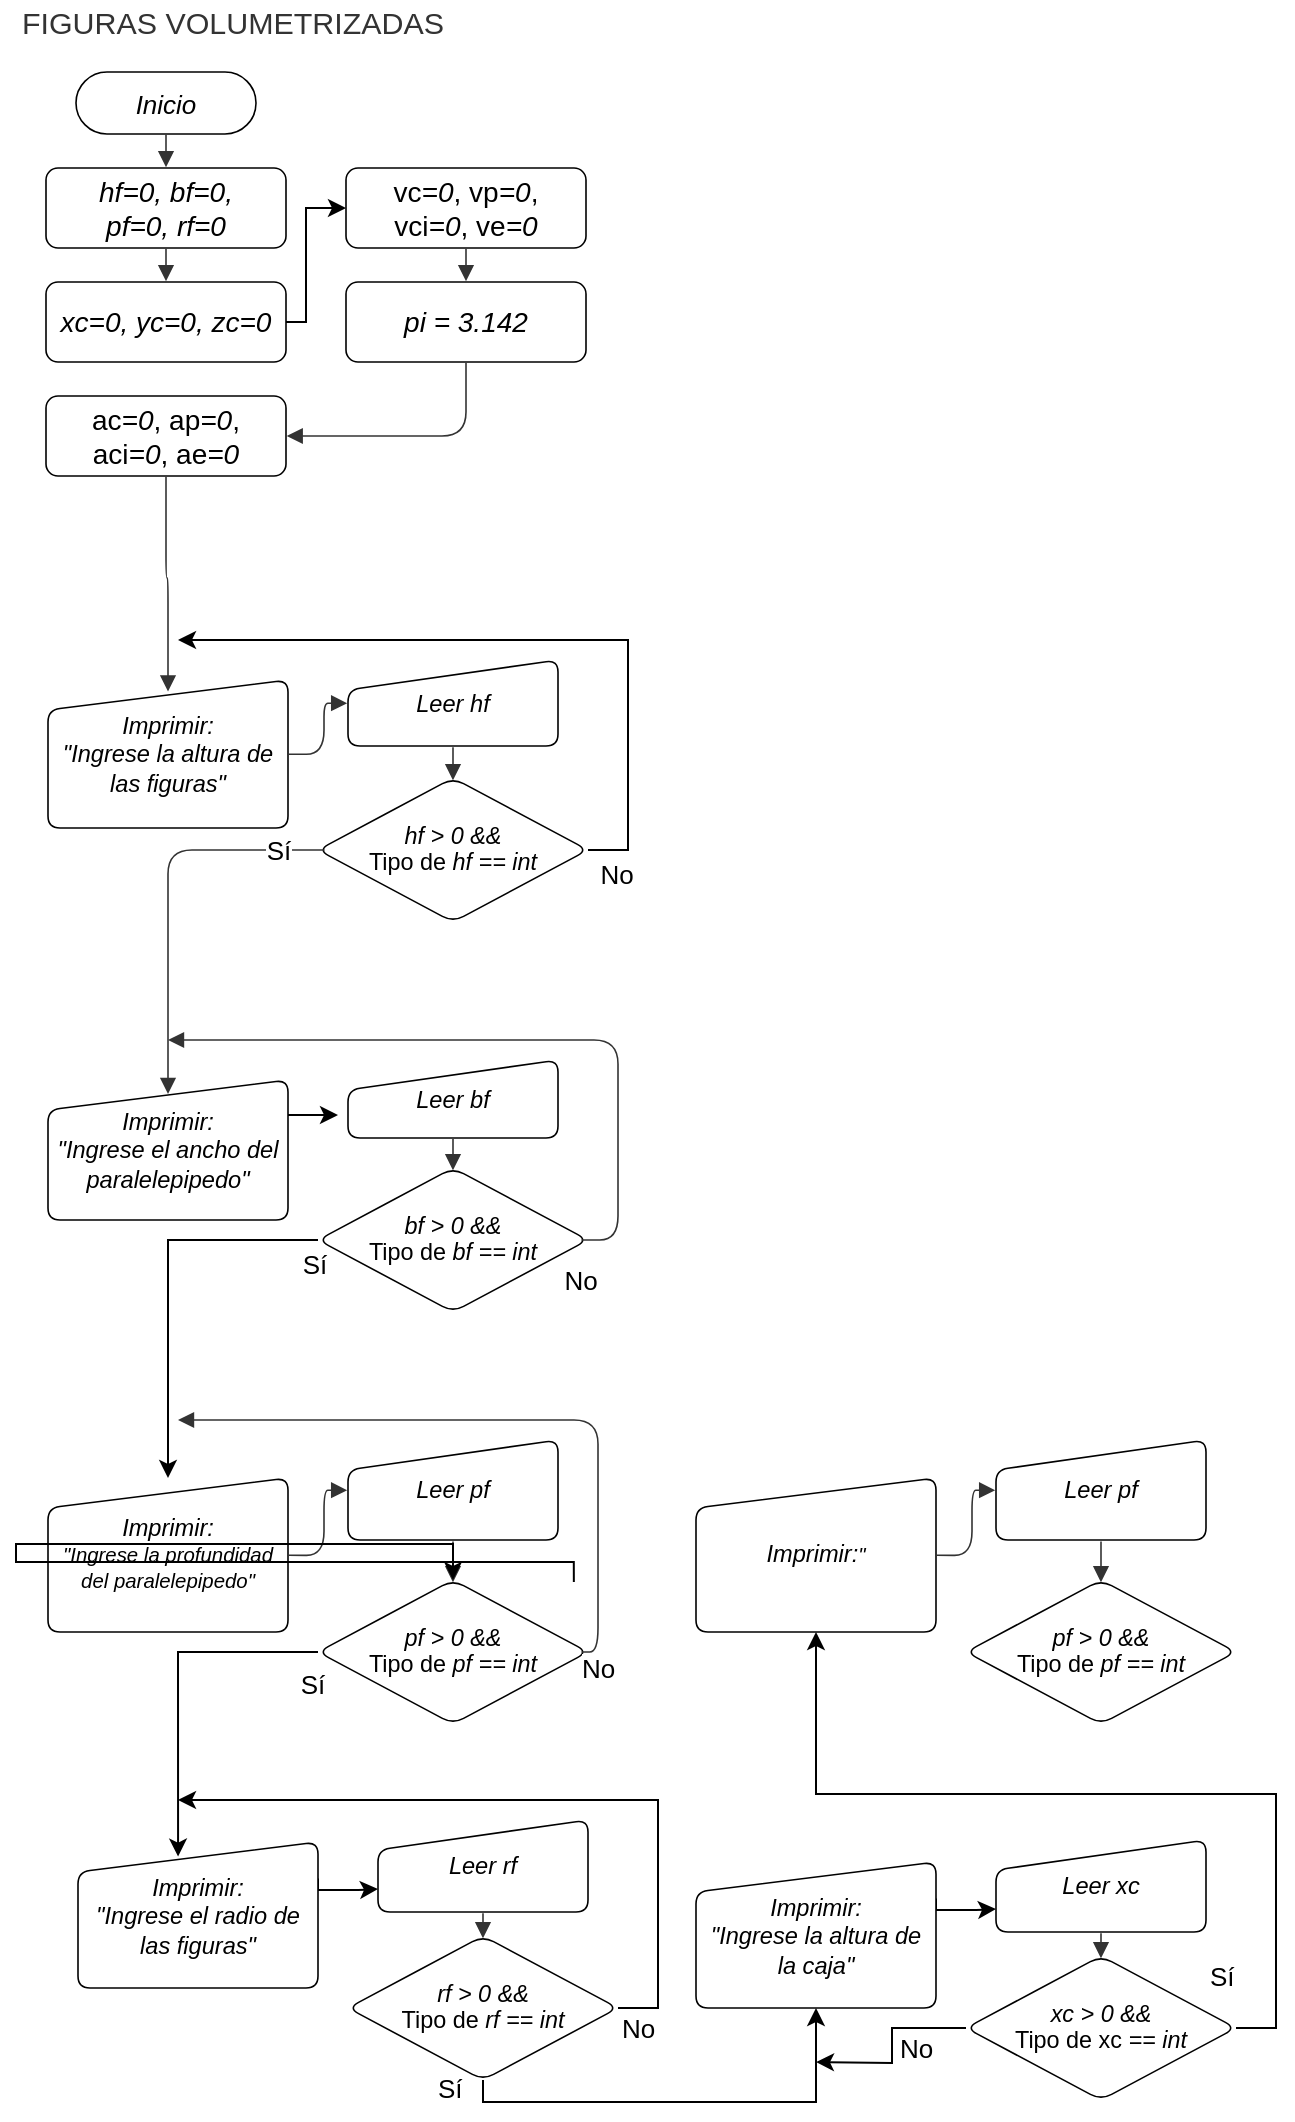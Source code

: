 <mxfile version="21.0.2" type="github">
  <diagram name="Página-1" id="HoTL9VZIWZyTFq0Y9RvH">
    <mxGraphModel dx="1120" dy="452" grid="1" gridSize="10" guides="1" tooltips="1" connect="1" arrows="1" fold="1" page="1" pageScale="1" pageWidth="827" pageHeight="1169" math="0" shadow="0">
      <root>
        <mxCell id="0" />
        <mxCell id="1" parent="0" />
        <mxCell id="jhfpAz80m3R7YGJg7v75-22" value="Inicio" style="html=1;overflow=block;blockSpacing=1;whiteSpace=wrap;rounded=1;arcSize=50;fontSize=13;fontColor=default;fontStyle=2;spacing=3.8;strokeOpacity=100;fillOpacity=100;fillColor=#ffffff;strokeWidth=0.8;lucidId=-.MDxyrSrIoQ;" vertex="1" parent="1">
          <mxGeometry x="30" y="45" width="90" height="31" as="geometry" />
        </mxCell>
        <mxCell id="jhfpAz80m3R7YGJg7v75-23" value="Imprimir: &#xa;&quot;Ingrese la altura de las figuras&quot;" style="html=1;overflow=block;blockSpacing=1;whiteSpace=wrap;shape=manualInput;size=15;fontSize=11.8;fontColor=default;fontStyle=2;spacing=3.8;strokeOpacity=100;fillOpacity=100;rounded=1;absoluteArcSize=1;arcSize=12;fillColor=#ffffff;strokeWidth=0.8;lucidId=028YqD6ngW_Q;" vertex="1" parent="1">
          <mxGeometry x="16" y="349" width="120" height="74" as="geometry" />
        </mxCell>
        <mxCell id="jhfpAz80m3R7YGJg7v75-28" value="&lt;font style=&quot;font-size: 14px;&quot;&gt;hf=0, bf=0,&lt;br&gt;pf=0, rf=0&lt;/font&gt;" style="html=1;overflow=block;blockSpacing=1;whiteSpace=wrap;fontSize=13;fontColor=default;fontStyle=2;spacing=3.8;strokeOpacity=100;fillOpacity=100;rounded=1;absoluteArcSize=1;arcSize=12;fillColor=#ffffff;strokeWidth=0.8;lucidId=eZoCglRFuKSX;" vertex="1" parent="1">
          <mxGeometry x="15" y="93" width="120" height="40" as="geometry" />
        </mxCell>
        <mxCell id="jhfpAz80m3R7YGJg7v75-82" style="edgeStyle=orthogonalEdgeStyle;rounded=0;orthogonalLoop=1;jettySize=auto;html=1;exitX=1;exitY=0.5;exitDx=0;exitDy=0;entryX=0;entryY=0.5;entryDx=0;entryDy=0;" edge="1" parent="1" source="jhfpAz80m3R7YGJg7v75-29" target="jhfpAz80m3R7YGJg7v75-32">
          <mxGeometry relative="1" as="geometry">
            <Array as="points">
              <mxPoint x="145" y="170" />
              <mxPoint x="145" y="113" />
            </Array>
          </mxGeometry>
        </mxCell>
        <mxCell id="jhfpAz80m3R7YGJg7v75-29" value="&lt;font style=&quot;font-size: 14px;&quot;&gt;xc=0, yc=0, zc=0&lt;/font&gt;" style="html=1;overflow=block;blockSpacing=1;whiteSpace=wrap;fontSize=13;fontColor=default;fontStyle=2;spacing=3.8;strokeOpacity=100;fillOpacity=100;rounded=1;absoluteArcSize=1;arcSize=12;fillColor=#ffffff;strokeWidth=0.8;lucidId=m4oCJldLLSVS;" vertex="1" parent="1">
          <mxGeometry x="15" y="150" width="120" height="40" as="geometry" />
        </mxCell>
        <mxCell id="jhfpAz80m3R7YGJg7v75-30" value="" style="html=1;jettySize=18;whiteSpace=wrap;fontSize=13;strokeColor=#333333;strokeOpacity=100;strokeWidth=0.8;rounded=1;arcSize=24;edgeStyle=orthogonalEdgeStyle;startArrow=none;endArrow=block;endFill=1;exitX=0.5;exitY=1.009;exitPerimeter=0;entryX=0.5;entryY=-0.009;entryPerimeter=0;lucidId=L4oC1UJfHMT1;" edge="1" parent="1" source="jhfpAz80m3R7YGJg7v75-28" target="jhfpAz80m3R7YGJg7v75-29">
          <mxGeometry width="100" height="100" relative="1" as="geometry">
            <Array as="points" />
          </mxGeometry>
        </mxCell>
        <mxCell id="jhfpAz80m3R7YGJg7v75-31" value="" style="html=1;jettySize=18;whiteSpace=wrap;fontSize=13;strokeColor=#333333;strokeOpacity=100;strokeWidth=0.8;rounded=1;arcSize=24;edgeStyle=orthogonalEdgeStyle;startArrow=none;endArrow=block;endFill=1;exitX=0.5;exitY=1.012;exitPerimeter=0;entryX=0.5;entryY=-0.009;entryPerimeter=0;lucidId=54oCcjiJstoz;" edge="1" parent="1" source="jhfpAz80m3R7YGJg7v75-22" target="jhfpAz80m3R7YGJg7v75-28">
          <mxGeometry width="100" height="100" relative="1" as="geometry">
            <Array as="points" />
          </mxGeometry>
        </mxCell>
        <mxCell id="jhfpAz80m3R7YGJg7v75-32" value="&lt;span data-lucid-content=&quot;{&amp;quot;t&amp;quot;:&amp;quot;vc=0, vp=0, vci=0, ve=0&amp;quot;,&amp;quot;m&amp;quot;:[{&amp;quot;s&amp;quot;:0,&amp;quot;n&amp;quot;:&amp;quot;a&amp;quot;,&amp;quot;v&amp;quot;:&amp;quot;center&amp;quot;},{&amp;quot;s&amp;quot;:0,&amp;quot;n&amp;quot;:&amp;quot;c&amp;quot;,&amp;quot;v&amp;quot;:&amp;quot;000000ff&amp;quot;,&amp;quot;e&amp;quot;:2},{&amp;quot;s&amp;quot;:2,&amp;quot;n&amp;quot;:&amp;quot;fc&amp;quot;,&amp;quot;v&amp;quot;:&amp;quot;Oblique&amp;quot;,&amp;quot;e&amp;quot;:4},{&amp;quot;s&amp;quot;:2,&amp;quot;n&amp;quot;:&amp;quot;fid&amp;quot;,&amp;quot;v&amp;quot;:8,&amp;quot;e&amp;quot;:4},{&amp;quot;s&amp;quot;:2,&amp;quot;n&amp;quot;:&amp;quot;i&amp;quot;,&amp;quot;v&amp;quot;:true,&amp;quot;e&amp;quot;:4},{&amp;quot;s&amp;quot;:2,&amp;quot;n&amp;quot;:&amp;quot;c&amp;quot;,&amp;quot;v&amp;quot;:&amp;quot;#000000ff&amp;quot;,&amp;quot;e&amp;quot;:4},{&amp;quot;s&amp;quot;:4,&amp;quot;n&amp;quot;:&amp;quot;c&amp;quot;,&amp;quot;v&amp;quot;:&amp;quot;000000ff&amp;quot;,&amp;quot;e&amp;quot;:8},{&amp;quot;s&amp;quot;:8,&amp;quot;n&amp;quot;:&amp;quot;fc&amp;quot;,&amp;quot;v&amp;quot;:&amp;quot;Oblique&amp;quot;,&amp;quot;e&amp;quot;:10},{&amp;quot;s&amp;quot;:8,&amp;quot;n&amp;quot;:&amp;quot;fid&amp;quot;,&amp;quot;v&amp;quot;:8,&amp;quot;e&amp;quot;:10},{&amp;quot;s&amp;quot;:8,&amp;quot;n&amp;quot;:&amp;quot;i&amp;quot;,&amp;quot;v&amp;quot;:true,&amp;quot;e&amp;quot;:10},{&amp;quot;s&amp;quot;:8,&amp;quot;n&amp;quot;:&amp;quot;c&amp;quot;,&amp;quot;v&amp;quot;:&amp;quot;#000000ff&amp;quot;,&amp;quot;e&amp;quot;:10},{&amp;quot;s&amp;quot;:10,&amp;quot;n&amp;quot;:&amp;quot;c&amp;quot;,&amp;quot;v&amp;quot;:&amp;quot;000000ff&amp;quot;,&amp;quot;e&amp;quot;:15},{&amp;quot;s&amp;quot;:15,&amp;quot;n&amp;quot;:&amp;quot;fc&amp;quot;,&amp;quot;v&amp;quot;:&amp;quot;Oblique&amp;quot;,&amp;quot;e&amp;quot;:17},{&amp;quot;s&amp;quot;:15,&amp;quot;n&amp;quot;:&amp;quot;fid&amp;quot;,&amp;quot;v&amp;quot;:8,&amp;quot;e&amp;quot;:17},{&amp;quot;s&amp;quot;:15,&amp;quot;n&amp;quot;:&amp;quot;i&amp;quot;,&amp;quot;v&amp;quot;:true,&amp;quot;e&amp;quot;:17},{&amp;quot;s&amp;quot;:15,&amp;quot;n&amp;quot;:&amp;quot;c&amp;quot;,&amp;quot;v&amp;quot;:&amp;quot;#000000ff&amp;quot;,&amp;quot;e&amp;quot;:17},{&amp;quot;s&amp;quot;:17,&amp;quot;n&amp;quot;:&amp;quot;c&amp;quot;,&amp;quot;v&amp;quot;:&amp;quot;000000ff&amp;quot;,&amp;quot;e&amp;quot;:21},{&amp;quot;s&amp;quot;:21,&amp;quot;n&amp;quot;:&amp;quot;fc&amp;quot;,&amp;quot;v&amp;quot;:&amp;quot;Oblique&amp;quot;,&amp;quot;e&amp;quot;:23},{&amp;quot;s&amp;quot;:21,&amp;quot;n&amp;quot;:&amp;quot;fid&amp;quot;,&amp;quot;v&amp;quot;:8,&amp;quot;e&amp;quot;:23},{&amp;quot;s&amp;quot;:21,&amp;quot;n&amp;quot;:&amp;quot;i&amp;quot;,&amp;quot;v&amp;quot;:true,&amp;quot;e&amp;quot;:23},{&amp;quot;s&amp;quot;:21,&amp;quot;n&amp;quot;:&amp;quot;c&amp;quot;,&amp;quot;v&amp;quot;:&amp;quot;#000000ff&amp;quot;,&amp;quot;e&amp;quot;:23}]}&quot; data-lucid-type=&quot;application/vnd.lucid.text&quot;&gt;&lt;font style=&quot;font-size: 14px;&quot;&gt;&lt;span style=&quot;color:#000000;&quot;&gt;vc&lt;/span&gt;&lt;span style=&quot;color:#000000;font-style:italic;&quot;&gt;=0&lt;/span&gt;&lt;span style=&quot;color:#000000;&quot;&gt;, vp&lt;/span&gt;&lt;span style=&quot;color:#000000;font-style:italic;&quot;&gt;=0&lt;/span&gt;&lt;span style=&quot;color:#000000;&quot;&gt;, &lt;br&gt;vci&lt;/span&gt;&lt;span style=&quot;color:#000000;font-style:italic;&quot;&gt;=0&lt;/span&gt;&lt;span style=&quot;color:#000000;&quot;&gt;, ve&lt;/span&gt;&lt;span style=&quot;color:#000000;font-style:italic;&quot;&gt;=0&lt;/span&gt;&lt;/font&gt;&lt;/span&gt;" style="html=1;overflow=block;blockSpacing=1;whiteSpace=wrap;fontSize=13;spacing=3.8;strokeOpacity=100;fillOpacity=100;rounded=1;absoluteArcSize=1;arcSize=12;fillColor=#ffffff;strokeWidth=0.8;lucidId=n5oCDP8sfRsz;" vertex="1" parent="1">
          <mxGeometry x="165" y="93" width="120" height="40" as="geometry" />
        </mxCell>
        <mxCell id="jhfpAz80m3R7YGJg7v75-33" value="&lt;font style=&quot;font-size: 14px;&quot;&gt;pi = 3.142&lt;/font&gt;" style="html=1;overflow=block;blockSpacing=1;whiteSpace=wrap;fontSize=13;fontColor=default;fontStyle=2;spacing=3.8;strokeOpacity=100;fillOpacity=100;rounded=1;absoluteArcSize=1;arcSize=12;fillColor=#ffffff;strokeWidth=0.8;lucidId=_5oCcZC9QAJt;" vertex="1" parent="1">
          <mxGeometry x="165" y="150" width="120" height="40" as="geometry" />
        </mxCell>
        <mxCell id="jhfpAz80m3R7YGJg7v75-34" value="&lt;span data-lucid-content=&quot;{&amp;quot;t&amp;quot;:&amp;quot;ac=0, ap=0, aci=0, ae=0&amp;quot;,&amp;quot;m&amp;quot;:[{&amp;quot;s&amp;quot;:0,&amp;quot;n&amp;quot;:&amp;quot;a&amp;quot;,&amp;quot;v&amp;quot;:&amp;quot;center&amp;quot;},{&amp;quot;s&amp;quot;:0,&amp;quot;n&amp;quot;:&amp;quot;c&amp;quot;,&amp;quot;v&amp;quot;:&amp;quot;000000ff&amp;quot;,&amp;quot;e&amp;quot;:2},{&amp;quot;s&amp;quot;:2,&amp;quot;n&amp;quot;:&amp;quot;fc&amp;quot;,&amp;quot;v&amp;quot;:&amp;quot;Oblique&amp;quot;,&amp;quot;e&amp;quot;:4},{&amp;quot;s&amp;quot;:2,&amp;quot;n&amp;quot;:&amp;quot;fid&amp;quot;,&amp;quot;v&amp;quot;:8,&amp;quot;e&amp;quot;:4},{&amp;quot;s&amp;quot;:2,&amp;quot;n&amp;quot;:&amp;quot;i&amp;quot;,&amp;quot;v&amp;quot;:true,&amp;quot;e&amp;quot;:4},{&amp;quot;s&amp;quot;:2,&amp;quot;n&amp;quot;:&amp;quot;c&amp;quot;,&amp;quot;v&amp;quot;:&amp;quot;#000000ff&amp;quot;,&amp;quot;e&amp;quot;:4},{&amp;quot;s&amp;quot;:4,&amp;quot;n&amp;quot;:&amp;quot;c&amp;quot;,&amp;quot;v&amp;quot;:&amp;quot;000000ff&amp;quot;,&amp;quot;e&amp;quot;:8},{&amp;quot;s&amp;quot;:8,&amp;quot;n&amp;quot;:&amp;quot;fc&amp;quot;,&amp;quot;v&amp;quot;:&amp;quot;Oblique&amp;quot;,&amp;quot;e&amp;quot;:10},{&amp;quot;s&amp;quot;:8,&amp;quot;n&amp;quot;:&amp;quot;fid&amp;quot;,&amp;quot;v&amp;quot;:8,&amp;quot;e&amp;quot;:10},{&amp;quot;s&amp;quot;:8,&amp;quot;n&amp;quot;:&amp;quot;i&amp;quot;,&amp;quot;v&amp;quot;:true,&amp;quot;e&amp;quot;:10},{&amp;quot;s&amp;quot;:8,&amp;quot;n&amp;quot;:&amp;quot;c&amp;quot;,&amp;quot;v&amp;quot;:&amp;quot;#000000ff&amp;quot;,&amp;quot;e&amp;quot;:10},{&amp;quot;s&amp;quot;:10,&amp;quot;n&amp;quot;:&amp;quot;c&amp;quot;,&amp;quot;v&amp;quot;:&amp;quot;000000ff&amp;quot;,&amp;quot;e&amp;quot;:15},{&amp;quot;s&amp;quot;:15,&amp;quot;n&amp;quot;:&amp;quot;fc&amp;quot;,&amp;quot;v&amp;quot;:&amp;quot;Oblique&amp;quot;,&amp;quot;e&amp;quot;:17},{&amp;quot;s&amp;quot;:15,&amp;quot;n&amp;quot;:&amp;quot;fid&amp;quot;,&amp;quot;v&amp;quot;:8,&amp;quot;e&amp;quot;:17},{&amp;quot;s&amp;quot;:15,&amp;quot;n&amp;quot;:&amp;quot;i&amp;quot;,&amp;quot;v&amp;quot;:true,&amp;quot;e&amp;quot;:17},{&amp;quot;s&amp;quot;:15,&amp;quot;n&amp;quot;:&amp;quot;c&amp;quot;,&amp;quot;v&amp;quot;:&amp;quot;#000000ff&amp;quot;,&amp;quot;e&amp;quot;:17},{&amp;quot;s&amp;quot;:17,&amp;quot;n&amp;quot;:&amp;quot;c&amp;quot;,&amp;quot;v&amp;quot;:&amp;quot;000000ff&amp;quot;,&amp;quot;e&amp;quot;:21},{&amp;quot;s&amp;quot;:21,&amp;quot;n&amp;quot;:&amp;quot;fc&amp;quot;,&amp;quot;v&amp;quot;:&amp;quot;Oblique&amp;quot;,&amp;quot;e&amp;quot;:23},{&amp;quot;s&amp;quot;:21,&amp;quot;n&amp;quot;:&amp;quot;fid&amp;quot;,&amp;quot;v&amp;quot;:8,&amp;quot;e&amp;quot;:23},{&amp;quot;s&amp;quot;:21,&amp;quot;n&amp;quot;:&amp;quot;i&amp;quot;,&amp;quot;v&amp;quot;:true,&amp;quot;e&amp;quot;:23},{&amp;quot;s&amp;quot;:21,&amp;quot;n&amp;quot;:&amp;quot;c&amp;quot;,&amp;quot;v&amp;quot;:&amp;quot;#000000ff&amp;quot;,&amp;quot;e&amp;quot;:23}]}&quot; data-lucid-type=&quot;application/vnd.lucid.text&quot;&gt;&lt;font style=&quot;font-size: 14px;&quot;&gt;&lt;span style=&quot;color:#000000;&quot;&gt;ac&lt;/span&gt;&lt;span style=&quot;color:#000000;font-style:italic;&quot;&gt;=0&lt;/span&gt;&lt;span style=&quot;color:#000000;&quot;&gt;, ap&lt;/span&gt;&lt;span style=&quot;color:#000000;font-style:italic;&quot;&gt;=0&lt;/span&gt;&lt;span style=&quot;color:#000000;&quot;&gt;,&lt;br&gt;aci&lt;/span&gt;&lt;span style=&quot;color:#000000;font-style:italic;&quot;&gt;=0&lt;/span&gt;&lt;span style=&quot;color:#000000;&quot;&gt;, ae&lt;/span&gt;&lt;span style=&quot;color:#000000;font-style:italic;&quot;&gt;=0&lt;/span&gt;&lt;/font&gt;&lt;/span&gt;" style="html=1;overflow=block;blockSpacing=1;whiteSpace=wrap;fontSize=13;spacing=3.8;strokeOpacity=100;fillOpacity=100;rounded=1;absoluteArcSize=1;arcSize=12;fillColor=#ffffff;strokeWidth=0.8;lucidId=_5oCgmOM1.x4;" vertex="1" parent="1">
          <mxGeometry x="15" y="207" width="120" height="40" as="geometry" />
        </mxCell>
        <mxCell id="jhfpAz80m3R7YGJg7v75-36" value="" style="html=1;jettySize=18;whiteSpace=wrap;fontSize=13;strokeColor=#333333;strokeOpacity=100;strokeWidth=0.8;rounded=1;arcSize=24;edgeStyle=orthogonalEdgeStyle;startArrow=none;endArrow=block;endFill=1;exitX=0.5;exitY=1.009;exitPerimeter=0;entryX=0.5;entryY=-0.009;entryPerimeter=0;lucidId=P8oC6Bi96_Ft;" edge="1" parent="1" source="jhfpAz80m3R7YGJg7v75-32" target="jhfpAz80m3R7YGJg7v75-33">
          <mxGeometry width="100" height="100" relative="1" as="geometry">
            <Array as="points" />
          </mxGeometry>
        </mxCell>
        <mxCell id="jhfpAz80m3R7YGJg7v75-37" value="" style="html=1;jettySize=18;whiteSpace=wrap;fontSize=13;strokeColor=#333333;strokeOpacity=100;strokeWidth=0.8;rounded=1;arcSize=24;edgeStyle=orthogonalEdgeStyle;startArrow=none;endArrow=block;endFill=1;exitX=0.5;exitY=1.009;exitPerimeter=0;entryX=1.003;entryY=0.5;entryPerimeter=0;lucidId=.8oCObRXL.SK;" edge="1" parent="1" source="jhfpAz80m3R7YGJg7v75-33" target="jhfpAz80m3R7YGJg7v75-34">
          <mxGeometry width="100" height="100" relative="1" as="geometry">
            <Array as="points" />
          </mxGeometry>
        </mxCell>
        <mxCell id="jhfpAz80m3R7YGJg7v75-38" value="" style="html=1;jettySize=18;whiteSpace=wrap;fontSize=13;strokeColor=#333333;strokeOpacity=100;strokeWidth=0.8;rounded=1;arcSize=24;edgeStyle=orthogonalEdgeStyle;startArrow=none;endArrow=block;endFill=1;exitX=0.5;exitY=1.009;exitPerimeter=0;entryX=0.5;entryY=0.077;entryPerimeter=0;lucidId=._oCFyRRsXwr;" edge="1" parent="1" source="jhfpAz80m3R7YGJg7v75-34" target="jhfpAz80m3R7YGJg7v75-23">
          <mxGeometry width="100" height="100" relative="1" as="geometry">
            <Array as="points" />
          </mxGeometry>
        </mxCell>
        <mxCell id="jhfpAz80m3R7YGJg7v75-39" value="Leer hf" style="html=1;overflow=block;blockSpacing=1;whiteSpace=wrap;shape=manualInput;size=15;fontSize=11.8;fontColor=default;fontStyle=2;spacing=3.8;strokeOpacity=100;fillOpacity=100;rounded=1;absoluteArcSize=1;arcSize=12;fillColor=#ffffff;strokeWidth=0.8;lucidId=i.oCyeTN0Xce;" vertex="1" parent="1">
          <mxGeometry x="166" y="339" width="105" height="43" as="geometry" />
        </mxCell>
        <mxCell id="jhfpAz80m3R7YGJg7v75-40" value="" style="html=1;jettySize=18;whiteSpace=wrap;fontSize=13;strokeColor=#333333;strokeOpacity=100;strokeWidth=0.8;rounded=1;arcSize=24;edgeStyle=orthogonalEdgeStyle;startArrow=none;endArrow=block;endFill=1;exitX=1.003;exitY=0.502;exitPerimeter=0;entryX=-0.004;entryY=0.502;entryPerimeter=0;lucidId=EapCnNRJ9vAf;" edge="1" parent="1" source="jhfpAz80m3R7YGJg7v75-23" target="jhfpAz80m3R7YGJg7v75-39">
          <mxGeometry width="100" height="100" relative="1" as="geometry">
            <Array as="points" />
          </mxGeometry>
        </mxCell>
        <mxCell id="jhfpAz80m3R7YGJg7v75-84" style="edgeStyle=orthogonalEdgeStyle;rounded=0;orthogonalLoop=1;jettySize=auto;html=1;exitX=1;exitY=0.5;exitDx=0;exitDy=0;" edge="1" parent="1" source="jhfpAz80m3R7YGJg7v75-41">
          <mxGeometry relative="1" as="geometry">
            <mxPoint x="81" y="329" as="targetPoint" />
            <Array as="points">
              <mxPoint x="306" y="434" />
              <mxPoint x="306" y="329" />
            </Array>
          </mxGeometry>
        </mxCell>
        <mxCell id="jhfpAz80m3R7YGJg7v75-41" value="&lt;div style=&quot;display: flex; justify-content: center; text-align: center; align-items: baseline; font-size: 0; line-height: 1.25;margin-top: -2px;&quot;&gt;&lt;span&gt;&lt;span style=&quot;font-size:11.7px;color:#000000;font-style: italic;&quot;&gt;hf &amp;gt; 0&lt;/span&gt;&lt;span style=&quot;font-size:11.7px;color:#000000;&quot;&gt; &lt;/span&gt;&lt;span style=&quot;font-size:11.7px;color:#000000;font-style: italic;&quot;&gt;&amp;&amp;&#xa;&lt;/span&gt;&lt;/span&gt;&lt;/div&gt;&lt;div style=&quot;display: flex; justify-content: center; text-align: center; align-items: baseline; font-size: 0; line-height: 1.25;margin-top: -2px;&quot;&gt;&lt;span&gt;&lt;span style=&quot;font-size:11.7px;&quot;&gt;&lt;span style=&quot;font-size:11.7px;color:#000000;&quot;&gt; Tipo de &lt;/span&gt;&lt;span style=&quot;font-size:11.7px;color:#000000;font-style: italic;&quot;&gt;hf == int&lt;/span&gt;&lt;/span&gt;&lt;/span&gt;&lt;/div&gt;" style="html=1;overflow=block;blockSpacing=1;whiteSpace=wrap;rhombus;fontSize=13;spacing=3.8;strokeOpacity=100;rounded=1;absoluteArcSize=1;arcSize=12;strokeWidth=0.8;lucidId=3apCRWqJR3aL;" vertex="1" parent="1">
          <mxGeometry x="151" y="398" width="135" height="72" as="geometry" />
        </mxCell>
        <mxCell id="jhfpAz80m3R7YGJg7v75-42" value="" style="html=1;jettySize=18;whiteSpace=wrap;fontSize=13;strokeColor=#333333;strokeOpacity=100;strokeWidth=0.8;rounded=1;arcSize=24;edgeStyle=orthogonalEdgeStyle;startArrow=none;endArrow=block;endFill=1;exitX=0.5;exitY=1.014;exitPerimeter=0;entryX=0.5;entryY=0.016;entryPerimeter=0;lucidId=mfpC.7oRuYTl;" edge="1" parent="1" source="jhfpAz80m3R7YGJg7v75-39" target="jhfpAz80m3R7YGJg7v75-41">
          <mxGeometry width="100" height="100" relative="1" as="geometry">
            <Array as="points" />
          </mxGeometry>
        </mxCell>
        <mxCell id="jhfpAz80m3R7YGJg7v75-43" value="" style="html=1;jettySize=18;whiteSpace=wrap;fontSize=13;fontColor=default;align=center;strokeColor=#333333;strokeOpacity=100;strokeWidth=0.8;rounded=1;arcSize=24;edgeStyle=orthogonalEdgeStyle;startArrow=none;endArrow=block;endFill=1;exitX=0.024;exitY=0.5;exitPerimeter=0;entryX=0.5;entryY=0.1;entryPerimeter=0;lucidId=_fpC~~bJeDRY;" edge="1" parent="1" source="jhfpAz80m3R7YGJg7v75-41" target="jhfpAz80m3R7YGJg7v75-47">
          <mxGeometry width="100" height="100" relative="1" as="geometry">
            <Array as="points" />
          </mxGeometry>
        </mxCell>
        <mxCell id="jhfpAz80m3R7YGJg7v75-44" value="Sí" style="text;html=1;resizable=0;labelBackgroundColor=default;align=center;verticalAlign=middle;fontColor=default;fontSize=13;" vertex="1" parent="jhfpAz80m3R7YGJg7v75-43">
          <mxGeometry x="-0.764" relative="1" as="geometry">
            <mxPoint as="offset" />
          </mxGeometry>
        </mxCell>
        <mxCell id="jhfpAz80m3R7YGJg7v75-90" style="edgeStyle=orthogonalEdgeStyle;rounded=0;orthogonalLoop=1;jettySize=auto;html=1;exitX=1;exitY=0.25;exitDx=0;exitDy=0;" edge="1" parent="1" source="jhfpAz80m3R7YGJg7v75-47">
          <mxGeometry relative="1" as="geometry">
            <mxPoint x="161.0" y="566.385" as="targetPoint" />
          </mxGeometry>
        </mxCell>
        <mxCell id="jhfpAz80m3R7YGJg7v75-47" value="Imprimir: &#xa;&quot;Ingrese el ancho del paralelepipedo&quot;" style="html=1;overflow=block;blockSpacing=1;whiteSpace=wrap;shape=manualInput;size=15;fontSize=11.8;fontColor=default;fontStyle=2;spacing=3.8;strokeOpacity=100;fillOpacity=100;rounded=1;absoluteArcSize=1;arcSize=12;fillColor=#ffffff;strokeWidth=0.8;lucidId=xhpCxAu.679D;" vertex="1" parent="1">
          <mxGeometry x="16" y="549" width="120" height="70" as="geometry" />
        </mxCell>
        <mxCell id="jhfpAz80m3R7YGJg7v75-48" value="Leer bf" style="html=1;overflow=block;blockSpacing=1;whiteSpace=wrap;shape=manualInput;size=15;fontSize=11.8;fontColor=default;fontStyle=2;spacing=3.8;strokeOpacity=100;fillOpacity=100;rounded=1;absoluteArcSize=1;arcSize=12;fillColor=#ffffff;strokeWidth=0.8;lucidId=xhpC6FQ9UUqo;" vertex="1" parent="1">
          <mxGeometry x="166" y="539" width="105" height="39" as="geometry" />
        </mxCell>
        <mxCell id="jhfpAz80m3R7YGJg7v75-96" style="edgeStyle=orthogonalEdgeStyle;rounded=0;orthogonalLoop=1;jettySize=auto;html=1;exitX=0;exitY=0.5;exitDx=0;exitDy=0;entryX=0.5;entryY=0;entryDx=0;entryDy=0;" edge="1" parent="1" source="jhfpAz80m3R7YGJg7v75-50" target="jhfpAz80m3R7YGJg7v75-57">
          <mxGeometry relative="1" as="geometry" />
        </mxCell>
        <mxCell id="jhfpAz80m3R7YGJg7v75-50" value="&lt;div style=&quot;display: flex; justify-content: center; text-align: center; align-items: baseline; font-size: 0; line-height: 1.25;margin-top: -2px;&quot;&gt;&lt;span&gt;&lt;span style=&quot;font-size:11.7px;color:#000000;font-style: italic;&quot;&gt;bf &amp;gt; 0&lt;/span&gt;&lt;span style=&quot;font-size:11.7px;color:#000000;&quot;&gt; &lt;/span&gt;&lt;span style=&quot;font-size:11.7px;color:#000000;font-style: italic;&quot;&gt;&amp;&amp;&#xa;&lt;/span&gt;&lt;/span&gt;&lt;/div&gt;&lt;div style=&quot;display: flex; justify-content: center; text-align: center; align-items: baseline; font-size: 0; line-height: 1.25;margin-top: -2px;&quot;&gt;&lt;span&gt;&lt;span style=&quot;font-size:11.7px;&quot;&gt;&lt;span style=&quot;font-size:11.7px;color:#000000;&quot;&gt; Tipo de &lt;/span&gt;&lt;span style=&quot;font-size:11.7px;color:#000000;font-style: italic;&quot;&gt;bf == int&lt;/span&gt;&lt;/span&gt;&lt;/span&gt;&lt;/div&gt;" style="html=1;overflow=block;blockSpacing=1;whiteSpace=wrap;rhombus;fontSize=13;spacing=3.8;strokeOpacity=100;rounded=1;absoluteArcSize=1;arcSize=12;strokeWidth=0.8;lucidId=xhpCF~Q4fkR6;" vertex="1" parent="1">
          <mxGeometry x="151" y="593" width="135" height="72" as="geometry" />
        </mxCell>
        <mxCell id="jhfpAz80m3R7YGJg7v75-51" value="" style="html=1;jettySize=18;whiteSpace=wrap;fontSize=13;strokeColor=#333333;strokeOpacity=100;strokeWidth=0.8;rounded=1;arcSize=24;edgeStyle=orthogonalEdgeStyle;startArrow=none;endArrow=block;endFill=1;exitX=0.5;exitY=1.014;exitPerimeter=0;entryX=0.5;entryY=0.016;entryPerimeter=0;lucidId=xhpC9e7mdajU;" edge="1" parent="1" source="jhfpAz80m3R7YGJg7v75-48" target="jhfpAz80m3R7YGJg7v75-50">
          <mxGeometry width="100" height="100" relative="1" as="geometry">
            <Array as="points" />
          </mxGeometry>
        </mxCell>
        <mxCell id="jhfpAz80m3R7YGJg7v75-54" value="" style="html=1;jettySize=18;whiteSpace=wrap;fontSize=13;fontColor=default;align=center;strokeColor=#333333;strokeOpacity=100;strokeWidth=0.8;rounded=1;arcSize=24;edgeStyle=orthogonalEdgeStyle;startArrow=none;endArrow=block;endFill=1;exitX=0.976;exitY=0.5;exitPerimeter=0;lucidId=xhpCT43xNKqN;" edge="1" parent="1" source="jhfpAz80m3R7YGJg7v75-50">
          <mxGeometry width="100" height="100" relative="1" as="geometry">
            <Array as="points">
              <mxPoint x="301" y="629" />
              <mxPoint x="301" y="529" />
            </Array>
            <mxPoint x="76" y="529" as="targetPoint" />
          </mxGeometry>
        </mxCell>
        <mxCell id="jhfpAz80m3R7YGJg7v75-55" value="No" style="text;html=1;resizable=0;labelBackgroundColor=default;align=center;verticalAlign=middle;fontColor=default;fontSize=13;" vertex="1" parent="jhfpAz80m3R7YGJg7v75-54">
          <mxGeometry x="-0.963" relative="1" as="geometry">
            <mxPoint x="-8" y="20" as="offset" />
          </mxGeometry>
        </mxCell>
        <mxCell id="jhfpAz80m3R7YGJg7v75-56" value="FIGURAS VOLUMETRIZADAS" style="html=1;overflow=block;blockSpacing=1;whiteSpace=wrap;fontSize=15.2;fontColor=#333333;align=left;spacing=3.8;verticalAlign=top;strokeColor=none;fillOpacity=0;fillColor=#ffffff;strokeWidth=0;lucidId=AlpC6Ecfhf-1;" vertex="1" parent="1">
          <mxGeometry y="9" width="240" height="44" as="geometry" />
        </mxCell>
        <mxCell id="jhfpAz80m3R7YGJg7v75-57" value="&lt;div style=&quot;display: flex; justify-content: center; text-align: center; align-items: baseline; font-size: 0; line-height: 1.25;margin-top: -2px;&quot;&gt;&lt;span&gt;&lt;span style=&quot;font-size:11.8px;color:#000000;font-style: italic;&quot;&gt;Imprimir: &#xa;&lt;/span&gt;&lt;span style=&quot;font-size:10.2px;color:#000000;font-style: italic;&quot;&gt;&quot;Ingrese la profundidad del paralelepipedo&quot;&lt;/span&gt;&lt;/span&gt;&lt;/div&gt;" style="html=1;overflow=block;blockSpacing=1;whiteSpace=wrap;shape=manualInput;size=15;fontSize=13;spacing=3.8;strokeOpacity=100;fillOpacity=100;rounded=1;absoluteArcSize=1;arcSize=12;fillColor=#ffffff;strokeWidth=0.8;lucidId=_mpCcF-bt00i;" vertex="1" parent="1">
          <mxGeometry x="16" y="748" width="120" height="77" as="geometry" />
        </mxCell>
        <mxCell id="jhfpAz80m3R7YGJg7v75-58" value="Leer pf" style="html=1;overflow=block;blockSpacing=1;whiteSpace=wrap;shape=manualInput;size=15;fontSize=11.8;fontColor=default;fontStyle=2;spacing=3.8;strokeOpacity=100;fillOpacity=100;rounded=1;absoluteArcSize=1;arcSize=12;fillColor=#ffffff;strokeWidth=0.8;lucidId=_mpCwc4WMAtC;" vertex="1" parent="1">
          <mxGeometry x="166" y="729" width="105" height="50" as="geometry" />
        </mxCell>
        <mxCell id="jhfpAz80m3R7YGJg7v75-59" value="" style="html=1;jettySize=18;whiteSpace=wrap;fontSize=13;strokeColor=#333333;strokeOpacity=100;strokeWidth=0.8;rounded=1;arcSize=24;edgeStyle=orthogonalEdgeStyle;startArrow=none;endArrow=block;endFill=1;exitX=1.003;exitY=0.502;exitPerimeter=0;entryX=-0.004;entryY=0.502;entryPerimeter=0;lucidId=_mpC6i0noTzw;" edge="1" parent="1" source="jhfpAz80m3R7YGJg7v75-57" target="jhfpAz80m3R7YGJg7v75-58">
          <mxGeometry width="100" height="100" relative="1" as="geometry">
            <Array as="points" />
          </mxGeometry>
        </mxCell>
        <mxCell id="jhfpAz80m3R7YGJg7v75-97" style="edgeStyle=orthogonalEdgeStyle;rounded=0;orthogonalLoop=1;jettySize=auto;html=1;exitX=0;exitY=0.5;exitDx=0;exitDy=0;entryX=0.417;entryY=0.1;entryDx=0;entryDy=0;entryPerimeter=0;" edge="1" parent="1" source="jhfpAz80m3R7YGJg7v75-60" target="jhfpAz80m3R7YGJg7v75-66">
          <mxGeometry relative="1" as="geometry" />
        </mxCell>
        <mxCell id="jhfpAz80m3R7YGJg7v75-60" value="&lt;div style=&quot;display: flex; justify-content: center; text-align: center; align-items: baseline; font-size: 0; line-height: 1.25;margin-top: -2px;&quot;&gt;&lt;span&gt;&lt;span style=&quot;font-size:11.7px;color:#000000;font-style: italic;&quot;&gt;pf &amp;gt; 0&lt;/span&gt;&lt;span style=&quot;font-size:11.7px;color:#000000;&quot;&gt; &lt;/span&gt;&lt;span style=&quot;font-size:11.7px;color:#000000;font-style: italic;&quot;&gt;&amp;&amp;&#xa;&lt;/span&gt;&lt;/span&gt;&lt;/div&gt;&lt;div style=&quot;display: flex; justify-content: center; text-align: center; align-items: baseline; font-size: 0; line-height: 1.25;margin-top: -2px;&quot;&gt;&lt;span&gt;&lt;span style=&quot;font-size:11.7px;&quot;&gt;&lt;span style=&quot;font-size:11.7px;color:#000000;&quot;&gt; Tipo de &lt;/span&gt;&lt;span style=&quot;font-size:11.7px;color:#000000;font-style: italic;&quot;&gt;pf == int&lt;/span&gt;&lt;/span&gt;&lt;/span&gt;&lt;/div&gt;" style="html=1;overflow=block;blockSpacing=1;whiteSpace=wrap;rhombus;fontSize=13;spacing=3.8;strokeOpacity=100;rounded=1;absoluteArcSize=1;arcSize=12;strokeWidth=0.8;lucidId=_mpCOFJKs.WI;" vertex="1" parent="1">
          <mxGeometry x="151" y="799" width="135" height="72" as="geometry" />
        </mxCell>
        <mxCell id="jhfpAz80m3R7YGJg7v75-61" value="" style="html=1;jettySize=18;whiteSpace=wrap;fontSize=13;strokeColor=#333333;strokeOpacity=100;strokeWidth=0.8;rounded=1;arcSize=24;edgeStyle=orthogonalEdgeStyle;startArrow=none;endArrow=block;endFill=1;exitX=0.5;exitY=1.014;exitPerimeter=0;entryX=0.5;entryY=0.016;entryPerimeter=0;lucidId=_mpCTPA.sbGA;" edge="1" parent="1" source="jhfpAz80m3R7YGJg7v75-58" target="jhfpAz80m3R7YGJg7v75-60">
          <mxGeometry width="100" height="100" relative="1" as="geometry">
            <Array as="points" />
          </mxGeometry>
        </mxCell>
        <mxCell id="jhfpAz80m3R7YGJg7v75-64" value="" style="html=1;jettySize=18;whiteSpace=wrap;fontSize=13;fontColor=default;align=center;strokeColor=#333333;strokeOpacity=100;strokeWidth=0.8;rounded=1;arcSize=24;edgeStyle=orthogonalEdgeStyle;startArrow=none;endArrow=block;endFill=1;exitX=0.976;exitY=0.5;exitPerimeter=0;lucidId=_mpC-KG1cKxn;" edge="1" parent="1" source="jhfpAz80m3R7YGJg7v75-60">
          <mxGeometry width="100" height="100" relative="1" as="geometry">
            <Array as="points">
              <mxPoint x="291" y="835" />
              <mxPoint x="291" y="719" />
            </Array>
            <mxPoint x="81" y="719" as="targetPoint" />
          </mxGeometry>
        </mxCell>
        <mxCell id="jhfpAz80m3R7YGJg7v75-101" style="edgeStyle=orthogonalEdgeStyle;rounded=0;orthogonalLoop=1;jettySize=auto;html=1;exitX=1;exitY=0.25;exitDx=0;exitDy=0;entryX=0;entryY=0.75;entryDx=0;entryDy=0;" edge="1" parent="1" source="jhfpAz80m3R7YGJg7v75-66" target="jhfpAz80m3R7YGJg7v75-67">
          <mxGeometry relative="1" as="geometry">
            <Array as="points">
              <mxPoint x="151" y="954" />
              <mxPoint x="171" y="954" />
            </Array>
          </mxGeometry>
        </mxCell>
        <mxCell id="jhfpAz80m3R7YGJg7v75-66" value="Imprimir: &#xa;&quot;Ingrese el radio de las figuras&quot;" style="html=1;overflow=block;blockSpacing=1;whiteSpace=wrap;shape=manualInput;size=15;fontSize=11.8;fontColor=default;fontStyle=2;spacing=3.8;strokeOpacity=100;fillOpacity=100;rounded=1;absoluteArcSize=1;arcSize=12;fillColor=#ffffff;strokeWidth=0.8;lucidId=OppCeZ5m5OYD;" vertex="1" parent="1">
          <mxGeometry x="31" y="930" width="120" height="73" as="geometry" />
        </mxCell>
        <mxCell id="jhfpAz80m3R7YGJg7v75-67" value="Leer rf" style="html=1;overflow=block;blockSpacing=1;whiteSpace=wrap;shape=manualInput;size=15;fontSize=11.8;fontColor=default;fontStyle=2;spacing=3.8;strokeOpacity=100;fillOpacity=100;rounded=1;absoluteArcSize=1;arcSize=12;fillColor=#ffffff;strokeWidth=0.8;lucidId=OppCo4QauRDQ;" vertex="1" parent="1">
          <mxGeometry x="181" y="919" width="105" height="46" as="geometry" />
        </mxCell>
        <mxCell id="jhfpAz80m3R7YGJg7v75-99" style="edgeStyle=orthogonalEdgeStyle;rounded=0;orthogonalLoop=1;jettySize=auto;html=1;exitX=1;exitY=0.5;exitDx=0;exitDy=0;" edge="1" parent="1" source="jhfpAz80m3R7YGJg7v75-69">
          <mxGeometry relative="1" as="geometry">
            <mxPoint x="81.0" y="909" as="targetPoint" />
            <Array as="points">
              <mxPoint x="321" y="1013" />
              <mxPoint x="321" y="909" />
            </Array>
          </mxGeometry>
        </mxCell>
        <mxCell id="jhfpAz80m3R7YGJg7v75-116" style="edgeStyle=orthogonalEdgeStyle;rounded=0;orthogonalLoop=1;jettySize=auto;html=1;exitX=0.5;exitY=1;exitDx=0;exitDy=0;entryX=0.5;entryY=1;entryDx=0;entryDy=0;" edge="1" parent="1" source="jhfpAz80m3R7YGJg7v75-69" target="jhfpAz80m3R7YGJg7v75-118">
          <mxGeometry relative="1" as="geometry">
            <mxPoint x="570" y="1080" as="targetPoint" />
            <Array as="points">
              <mxPoint x="233" y="1060" />
              <mxPoint x="400" y="1060" />
            </Array>
          </mxGeometry>
        </mxCell>
        <mxCell id="jhfpAz80m3R7YGJg7v75-69" value="&lt;div style=&quot;display: flex; justify-content: center; text-align: center; align-items: baseline; font-size: 0; line-height: 1.25;margin-top: -2px;&quot;&gt;&lt;span&gt;&lt;span style=&quot;font-size:11.7px;color:#000000;font-style: italic;&quot;&gt; rf &amp;gt; 0&lt;/span&gt;&lt;span style=&quot;font-size:11.7px;color:#000000;&quot;&gt; &lt;/span&gt;&lt;span style=&quot;font-size:11.7px;color:#000000;font-style: italic;&quot;&gt;&amp;&amp;&#xa;&lt;/span&gt;&lt;/span&gt;&lt;/div&gt;&lt;div style=&quot;display: flex; justify-content: center; text-align: center; align-items: baseline; font-size: 0; line-height: 1.25;margin-top: -2px;&quot;&gt;&lt;span&gt;&lt;span style=&quot;font-size:11.7px;&quot;&gt;&lt;span style=&quot;font-size:11.7px;color:#000000;&quot;&gt; Tipo de &lt;/span&gt;&lt;span style=&quot;font-size:11.7px;color:#000000;font-style: italic;&quot;&gt;rf == int&lt;/span&gt;&lt;/span&gt;&lt;/span&gt;&lt;/div&gt;" style="html=1;overflow=block;blockSpacing=1;whiteSpace=wrap;rhombus;fontSize=13;spacing=3.8;strokeOpacity=100;rounded=1;absoluteArcSize=1;arcSize=12;strokeWidth=0.8;lucidId=OppC_22rUzb1;" vertex="1" parent="1">
          <mxGeometry x="166" y="977" width="135" height="72" as="geometry" />
        </mxCell>
        <mxCell id="jhfpAz80m3R7YGJg7v75-70" value="" style="html=1;jettySize=18;whiteSpace=wrap;fontSize=13;strokeColor=#333333;strokeOpacity=100;strokeWidth=0.8;rounded=1;arcSize=24;edgeStyle=orthogonalEdgeStyle;startArrow=none;endArrow=block;endFill=1;exitX=0.5;exitY=1.014;exitPerimeter=0;entryX=0.5;entryY=0.016;entryPerimeter=0;lucidId=OppC-4Wig5BA;" edge="1" parent="1" source="jhfpAz80m3R7YGJg7v75-67" target="jhfpAz80m3R7YGJg7v75-69">
          <mxGeometry width="100" height="100" relative="1" as="geometry">
            <Array as="points" />
          </mxGeometry>
        </mxCell>
        <mxCell id="jhfpAz80m3R7YGJg7v75-93" style="edgeStyle=orthogonalEdgeStyle;rounded=0;orthogonalLoop=1;jettySize=auto;html=1;exitX=0;exitY=0;exitDx=0;exitDy=0;" edge="1" parent="1" target="jhfpAz80m3R7YGJg7v75-60">
          <mxGeometry relative="1" as="geometry">
            <mxPoint x="278.923" y="800" as="sourcePoint" />
            <Array as="points">
              <mxPoint x="NaN" y="790" />
              <mxPoint x="NaN" y="781" />
            </Array>
          </mxGeometry>
        </mxCell>
        <mxCell id="jhfpAz80m3R7YGJg7v75-102" value="No" style="text;html=1;resizable=0;labelBackgroundColor=default;align=center;verticalAlign=middle;fontColor=default;fontSize=13;" vertex="1" parent="1">
          <mxGeometry x="151.004" y="444" as="geometry">
            <mxPoint x="149" y="2" as="offset" />
          </mxGeometry>
        </mxCell>
        <mxCell id="jhfpAz80m3R7YGJg7v75-106" value="Sí" style="text;html=1;resizable=0;labelBackgroundColor=default;align=center;verticalAlign=middle;fontColor=default;fontSize=13;" vertex="1" parent="1">
          <mxGeometry x="151.004" y="599" as="geometry">
            <mxPoint x="-2" y="42" as="offset" />
          </mxGeometry>
        </mxCell>
        <mxCell id="jhfpAz80m3R7YGJg7v75-108" value="Sí" style="text;html=1;resizable=0;labelBackgroundColor=default;align=center;verticalAlign=middle;fontColor=default;fontSize=13;" vertex="1" parent="1">
          <mxGeometry x="181.004" y="619" as="geometry">
            <mxPoint x="-33" y="232" as="offset" />
          </mxGeometry>
        </mxCell>
        <mxCell id="jhfpAz80m3R7YGJg7v75-112" value="&lt;span style=&quot;color: rgb(0, 0, 0); font-family: Helvetica; font-size: 13px; font-style: normal; font-variant-ligatures: normal; font-variant-caps: normal; font-weight: 400; letter-spacing: normal; orphans: 2; text-align: center; text-indent: 0px; text-transform: none; widows: 2; word-spacing: 0px; -webkit-text-stroke-width: 0px; background-color: rgb(255, 255, 255); text-decoration-thickness: initial; text-decoration-style: initial; text-decoration-color: initial; float: none; display: inline !important;&quot;&gt;No&lt;/span&gt;" style="text;whiteSpace=wrap;html=1;" vertex="1" parent="1">
          <mxGeometry x="281" y="829" width="20" height="30" as="geometry" />
        </mxCell>
        <mxCell id="jhfpAz80m3R7YGJg7v75-113" value="&lt;span style=&quot;color: rgb(0, 0, 0); font-family: Helvetica; font-size: 13px; font-style: normal; font-variant-ligatures: normal; font-variant-caps: normal; font-weight: 400; letter-spacing: normal; orphans: 2; text-align: center; text-indent: 0px; text-transform: none; widows: 2; word-spacing: 0px; -webkit-text-stroke-width: 0px; background-color: rgb(255, 255, 255); text-decoration-thickness: initial; text-decoration-style: initial; text-decoration-color: initial; float: none; display: inline !important;&quot;&gt;Sí&lt;/span&gt;" style="text;whiteSpace=wrap;html=1;" vertex="1" parent="1">
          <mxGeometry x="208.5" y="1039" width="20" height="30" as="geometry" />
        </mxCell>
        <mxCell id="jhfpAz80m3R7YGJg7v75-114" value="&lt;span style=&quot;color: rgb(0, 0, 0); font-family: Helvetica; font-size: 13px; font-style: normal; font-variant-ligatures: normal; font-variant-caps: normal; font-weight: 400; letter-spacing: normal; orphans: 2; text-align: center; text-indent: 0px; text-transform: none; widows: 2; word-spacing: 0px; -webkit-text-stroke-width: 0px; background-color: rgb(255, 255, 255); text-decoration-thickness: initial; text-decoration-style: initial; text-decoration-color: initial; float: none; display: inline !important;&quot;&gt;No&lt;/span&gt;" style="text;whiteSpace=wrap;html=1;" vertex="1" parent="1">
          <mxGeometry x="301" y="1009" width="20" height="30" as="geometry" />
        </mxCell>
        <mxCell id="jhfpAz80m3R7YGJg7v75-117" style="edgeStyle=orthogonalEdgeStyle;rounded=0;orthogonalLoop=1;jettySize=auto;html=1;exitX=1;exitY=0.25;exitDx=0;exitDy=0;entryX=0;entryY=0.75;entryDx=0;entryDy=0;" edge="1" parent="1" source="jhfpAz80m3R7YGJg7v75-118" target="jhfpAz80m3R7YGJg7v75-119">
          <mxGeometry relative="1" as="geometry">
            <Array as="points">
              <mxPoint x="460" y="964" />
              <mxPoint x="480" y="964" />
            </Array>
          </mxGeometry>
        </mxCell>
        <mxCell id="jhfpAz80m3R7YGJg7v75-118" value="Imprimir: &lt;br&gt;&quot;Ingrese la altura de la caja&quot;" style="html=1;overflow=block;blockSpacing=1;whiteSpace=wrap;shape=manualInput;size=15;fontSize=11.8;fontColor=default;fontStyle=2;spacing=3.8;strokeOpacity=100;fillOpacity=100;rounded=1;absoluteArcSize=1;arcSize=12;fillColor=#ffffff;strokeWidth=0.8;lucidId=OppCeZ5m5OYD;" vertex="1" parent="1">
          <mxGeometry x="340" y="940" width="120" height="73" as="geometry" />
        </mxCell>
        <mxCell id="jhfpAz80m3R7YGJg7v75-119" value="Leer xc" style="html=1;overflow=block;blockSpacing=1;whiteSpace=wrap;shape=manualInput;size=15;fontSize=11.8;fontColor=default;fontStyle=2;spacing=3.8;strokeOpacity=100;fillOpacity=100;rounded=1;absoluteArcSize=1;arcSize=12;fillColor=#ffffff;strokeWidth=0.8;lucidId=OppCo4QauRDQ;" vertex="1" parent="1">
          <mxGeometry x="490" y="929" width="105" height="46" as="geometry" />
        </mxCell>
        <mxCell id="jhfpAz80m3R7YGJg7v75-126" style="edgeStyle=orthogonalEdgeStyle;rounded=0;orthogonalLoop=1;jettySize=auto;html=1;exitX=0;exitY=0.5;exitDx=0;exitDy=0;" edge="1" parent="1" source="jhfpAz80m3R7YGJg7v75-121">
          <mxGeometry relative="1" as="geometry">
            <mxPoint x="400" y="1040" as="targetPoint" />
          </mxGeometry>
        </mxCell>
        <mxCell id="jhfpAz80m3R7YGJg7v75-127" style="edgeStyle=orthogonalEdgeStyle;rounded=0;orthogonalLoop=1;jettySize=auto;html=1;exitX=1;exitY=0.5;exitDx=0;exitDy=0;entryX=0.5;entryY=1;entryDx=0;entryDy=0;" edge="1" parent="1" source="jhfpAz80m3R7YGJg7v75-121" target="jhfpAz80m3R7YGJg7v75-136">
          <mxGeometry relative="1" as="geometry">
            <mxPoint x="640" y="900" as="targetPoint" />
          </mxGeometry>
        </mxCell>
        <mxCell id="jhfpAz80m3R7YGJg7v75-121" value="&lt;div style=&quot;display: flex; justify-content: center; text-align: center; align-items: baseline; font-size: 0; line-height: 1.25;margin-top: -2px;&quot;&gt;&lt;span&gt;&lt;span style=&quot;font-size:11.7px;color:#000000;font-style: italic;&quot;&gt;xc &amp;gt; 0&lt;/span&gt;&lt;span style=&quot;font-size:11.7px;color:#000000;&quot;&gt; &lt;/span&gt;&lt;span style=&quot;font-size:11.7px;color:#000000;font-style: italic;&quot;&gt;&amp;amp;&amp;amp;&lt;br&gt;&lt;/span&gt;&lt;/span&gt;&lt;/div&gt;&lt;div style=&quot;display: flex; justify-content: center; text-align: center; align-items: baseline; font-size: 0; line-height: 1.25;margin-top: -2px;&quot;&gt;&lt;span&gt;&lt;span style=&quot;font-size:11.7px;&quot;&gt;&lt;span style=&quot;font-size:11.7px;color:#000000;&quot;&gt; Tipo de xc&lt;/span&gt;&lt;span style=&quot;font-size:11.7px;color:#000000;font-style: italic;&quot;&gt;&amp;nbsp;== int&lt;/span&gt;&lt;/span&gt;&lt;/span&gt;&lt;/div&gt;" style="html=1;overflow=block;blockSpacing=1;whiteSpace=wrap;rhombus;fontSize=13;spacing=3.8;strokeOpacity=100;rounded=1;absoluteArcSize=1;arcSize=12;strokeWidth=0.8;lucidId=OppC_22rUzb1;" vertex="1" parent="1">
          <mxGeometry x="475" y="987" width="135" height="72" as="geometry" />
        </mxCell>
        <mxCell id="jhfpAz80m3R7YGJg7v75-122" value="" style="html=1;jettySize=18;whiteSpace=wrap;fontSize=13;strokeColor=#333333;strokeOpacity=100;strokeWidth=0.8;rounded=1;arcSize=24;edgeStyle=orthogonalEdgeStyle;startArrow=none;endArrow=block;endFill=1;exitX=0.5;exitY=1.014;exitPerimeter=0;entryX=0.5;entryY=0.016;entryPerimeter=0;lucidId=OppC-4Wig5BA;" edge="1" parent="1" source="jhfpAz80m3R7YGJg7v75-119" target="jhfpAz80m3R7YGJg7v75-121">
          <mxGeometry width="100" height="100" relative="1" as="geometry">
            <Array as="points" />
          </mxGeometry>
        </mxCell>
        <mxCell id="jhfpAz80m3R7YGJg7v75-123" value="&lt;span style=&quot;color: rgb(0, 0, 0); font-family: Helvetica; font-size: 13px; font-style: normal; font-variant-ligatures: normal; font-variant-caps: normal; font-weight: 400; letter-spacing: normal; orphans: 2; text-align: center; text-indent: 0px; text-transform: none; widows: 2; word-spacing: 0px; -webkit-text-stroke-width: 0px; background-color: rgb(255, 255, 255); text-decoration-thickness: initial; text-decoration-style: initial; text-decoration-color: initial; float: none; display: inline !important;&quot;&gt;Sí&lt;/span&gt;" style="text;whiteSpace=wrap;html=1;" vertex="1" parent="1">
          <mxGeometry x="595" y="983" width="20" height="30" as="geometry" />
        </mxCell>
        <mxCell id="jhfpAz80m3R7YGJg7v75-124" value="&lt;span style=&quot;color: rgb(0, 0, 0); font-family: Helvetica; font-size: 13px; font-style: normal; font-variant-ligatures: normal; font-variant-caps: normal; font-weight: 400; letter-spacing: normal; orphans: 2; text-align: center; text-indent: 0px; text-transform: none; widows: 2; word-spacing: 0px; -webkit-text-stroke-width: 0px; background-color: rgb(255, 255, 255); text-decoration-thickness: initial; text-decoration-style: initial; text-decoration-color: initial; float: none; display: inline !important;&quot;&gt;No&lt;/span&gt;" style="text;whiteSpace=wrap;html=1;" vertex="1" parent="1">
          <mxGeometry x="440" y="1019" width="20" height="30" as="geometry" />
        </mxCell>
        <mxCell id="jhfpAz80m3R7YGJg7v75-136" value="&lt;div style=&quot;display: flex; justify-content: center; text-align: center; align-items: baseline; line-height: 1.25; margin-top: -2px;&quot;&gt;&lt;span style=&quot;font-size: 11.8px; color: rgb(0, 0, 0); font-style: italic;&quot;&gt;Imprimir: &lt;br&gt;&lt;/span&gt;&lt;span style=&quot;color: rgb(0, 0, 0); font-style: italic;&quot;&gt;&lt;span style=&quot;font-size: 10.2px;&quot;&gt;&quot;&lt;/span&gt;&lt;/span&gt;&lt;/div&gt;" style="html=1;overflow=block;blockSpacing=1;whiteSpace=wrap;shape=manualInput;size=15;fontSize=13;spacing=3.8;strokeOpacity=100;fillOpacity=100;rounded=1;absoluteArcSize=1;arcSize=12;fillColor=#ffffff;strokeWidth=0.8;lucidId=_mpCcF-bt00i;" vertex="1" parent="1">
          <mxGeometry x="340" y="748" width="120" height="77" as="geometry" />
        </mxCell>
        <mxCell id="jhfpAz80m3R7YGJg7v75-137" value="Leer pf" style="html=1;overflow=block;blockSpacing=1;whiteSpace=wrap;shape=manualInput;size=15;fontSize=11.8;fontColor=default;fontStyle=2;spacing=3.8;strokeOpacity=100;fillOpacity=100;rounded=1;absoluteArcSize=1;arcSize=12;fillColor=#ffffff;strokeWidth=0.8;lucidId=_mpCwc4WMAtC;" vertex="1" parent="1">
          <mxGeometry x="490" y="729" width="105" height="50" as="geometry" />
        </mxCell>
        <mxCell id="jhfpAz80m3R7YGJg7v75-138" value="" style="html=1;jettySize=18;whiteSpace=wrap;fontSize=13;strokeColor=#333333;strokeOpacity=100;strokeWidth=0.8;rounded=1;arcSize=24;edgeStyle=orthogonalEdgeStyle;startArrow=none;endArrow=block;endFill=1;exitX=1.003;exitY=0.502;exitPerimeter=0;entryX=-0.004;entryY=0.502;entryPerimeter=0;lucidId=_mpC6i0noTzw;" edge="1" parent="1" source="jhfpAz80m3R7YGJg7v75-136" target="jhfpAz80m3R7YGJg7v75-137">
          <mxGeometry width="100" height="100" relative="1" as="geometry">
            <Array as="points" />
          </mxGeometry>
        </mxCell>
        <mxCell id="jhfpAz80m3R7YGJg7v75-139" value="&lt;div style=&quot;display: flex; justify-content: center; text-align: center; align-items: baseline; font-size: 0; line-height: 1.25;margin-top: -2px;&quot;&gt;&lt;span&gt;&lt;span style=&quot;font-size:11.7px;color:#000000;font-style: italic;&quot;&gt;pf &amp;gt; 0&lt;/span&gt;&lt;span style=&quot;font-size:11.7px;color:#000000;&quot;&gt; &lt;/span&gt;&lt;span style=&quot;font-size:11.7px;color:#000000;font-style: italic;&quot;&gt;&amp;&amp;&#xa;&lt;/span&gt;&lt;/span&gt;&lt;/div&gt;&lt;div style=&quot;display: flex; justify-content: center; text-align: center; align-items: baseline; font-size: 0; line-height: 1.25;margin-top: -2px;&quot;&gt;&lt;span&gt;&lt;span style=&quot;font-size:11.7px;&quot;&gt;&lt;span style=&quot;font-size:11.7px;color:#000000;&quot;&gt; Tipo de &lt;/span&gt;&lt;span style=&quot;font-size:11.7px;color:#000000;font-style: italic;&quot;&gt;pf == int&lt;/span&gt;&lt;/span&gt;&lt;/span&gt;&lt;/div&gt;" style="html=1;overflow=block;blockSpacing=1;whiteSpace=wrap;rhombus;fontSize=13;spacing=3.8;strokeOpacity=100;rounded=1;absoluteArcSize=1;arcSize=12;strokeWidth=0.8;lucidId=_mpCOFJKs.WI;" vertex="1" parent="1">
          <mxGeometry x="475" y="799" width="135" height="72" as="geometry" />
        </mxCell>
        <mxCell id="jhfpAz80m3R7YGJg7v75-140" value="" style="html=1;jettySize=18;whiteSpace=wrap;fontSize=13;strokeColor=#333333;strokeOpacity=100;strokeWidth=0.8;rounded=1;arcSize=24;edgeStyle=orthogonalEdgeStyle;startArrow=none;endArrow=block;endFill=1;exitX=0.5;exitY=1.014;exitPerimeter=0;entryX=0.5;entryY=0.016;entryPerimeter=0;lucidId=_mpCTPA.sbGA;" edge="1" parent="1" source="jhfpAz80m3R7YGJg7v75-137" target="jhfpAz80m3R7YGJg7v75-139">
          <mxGeometry width="100" height="100" relative="1" as="geometry">
            <Array as="points" />
          </mxGeometry>
        </mxCell>
      </root>
    </mxGraphModel>
  </diagram>
</mxfile>
